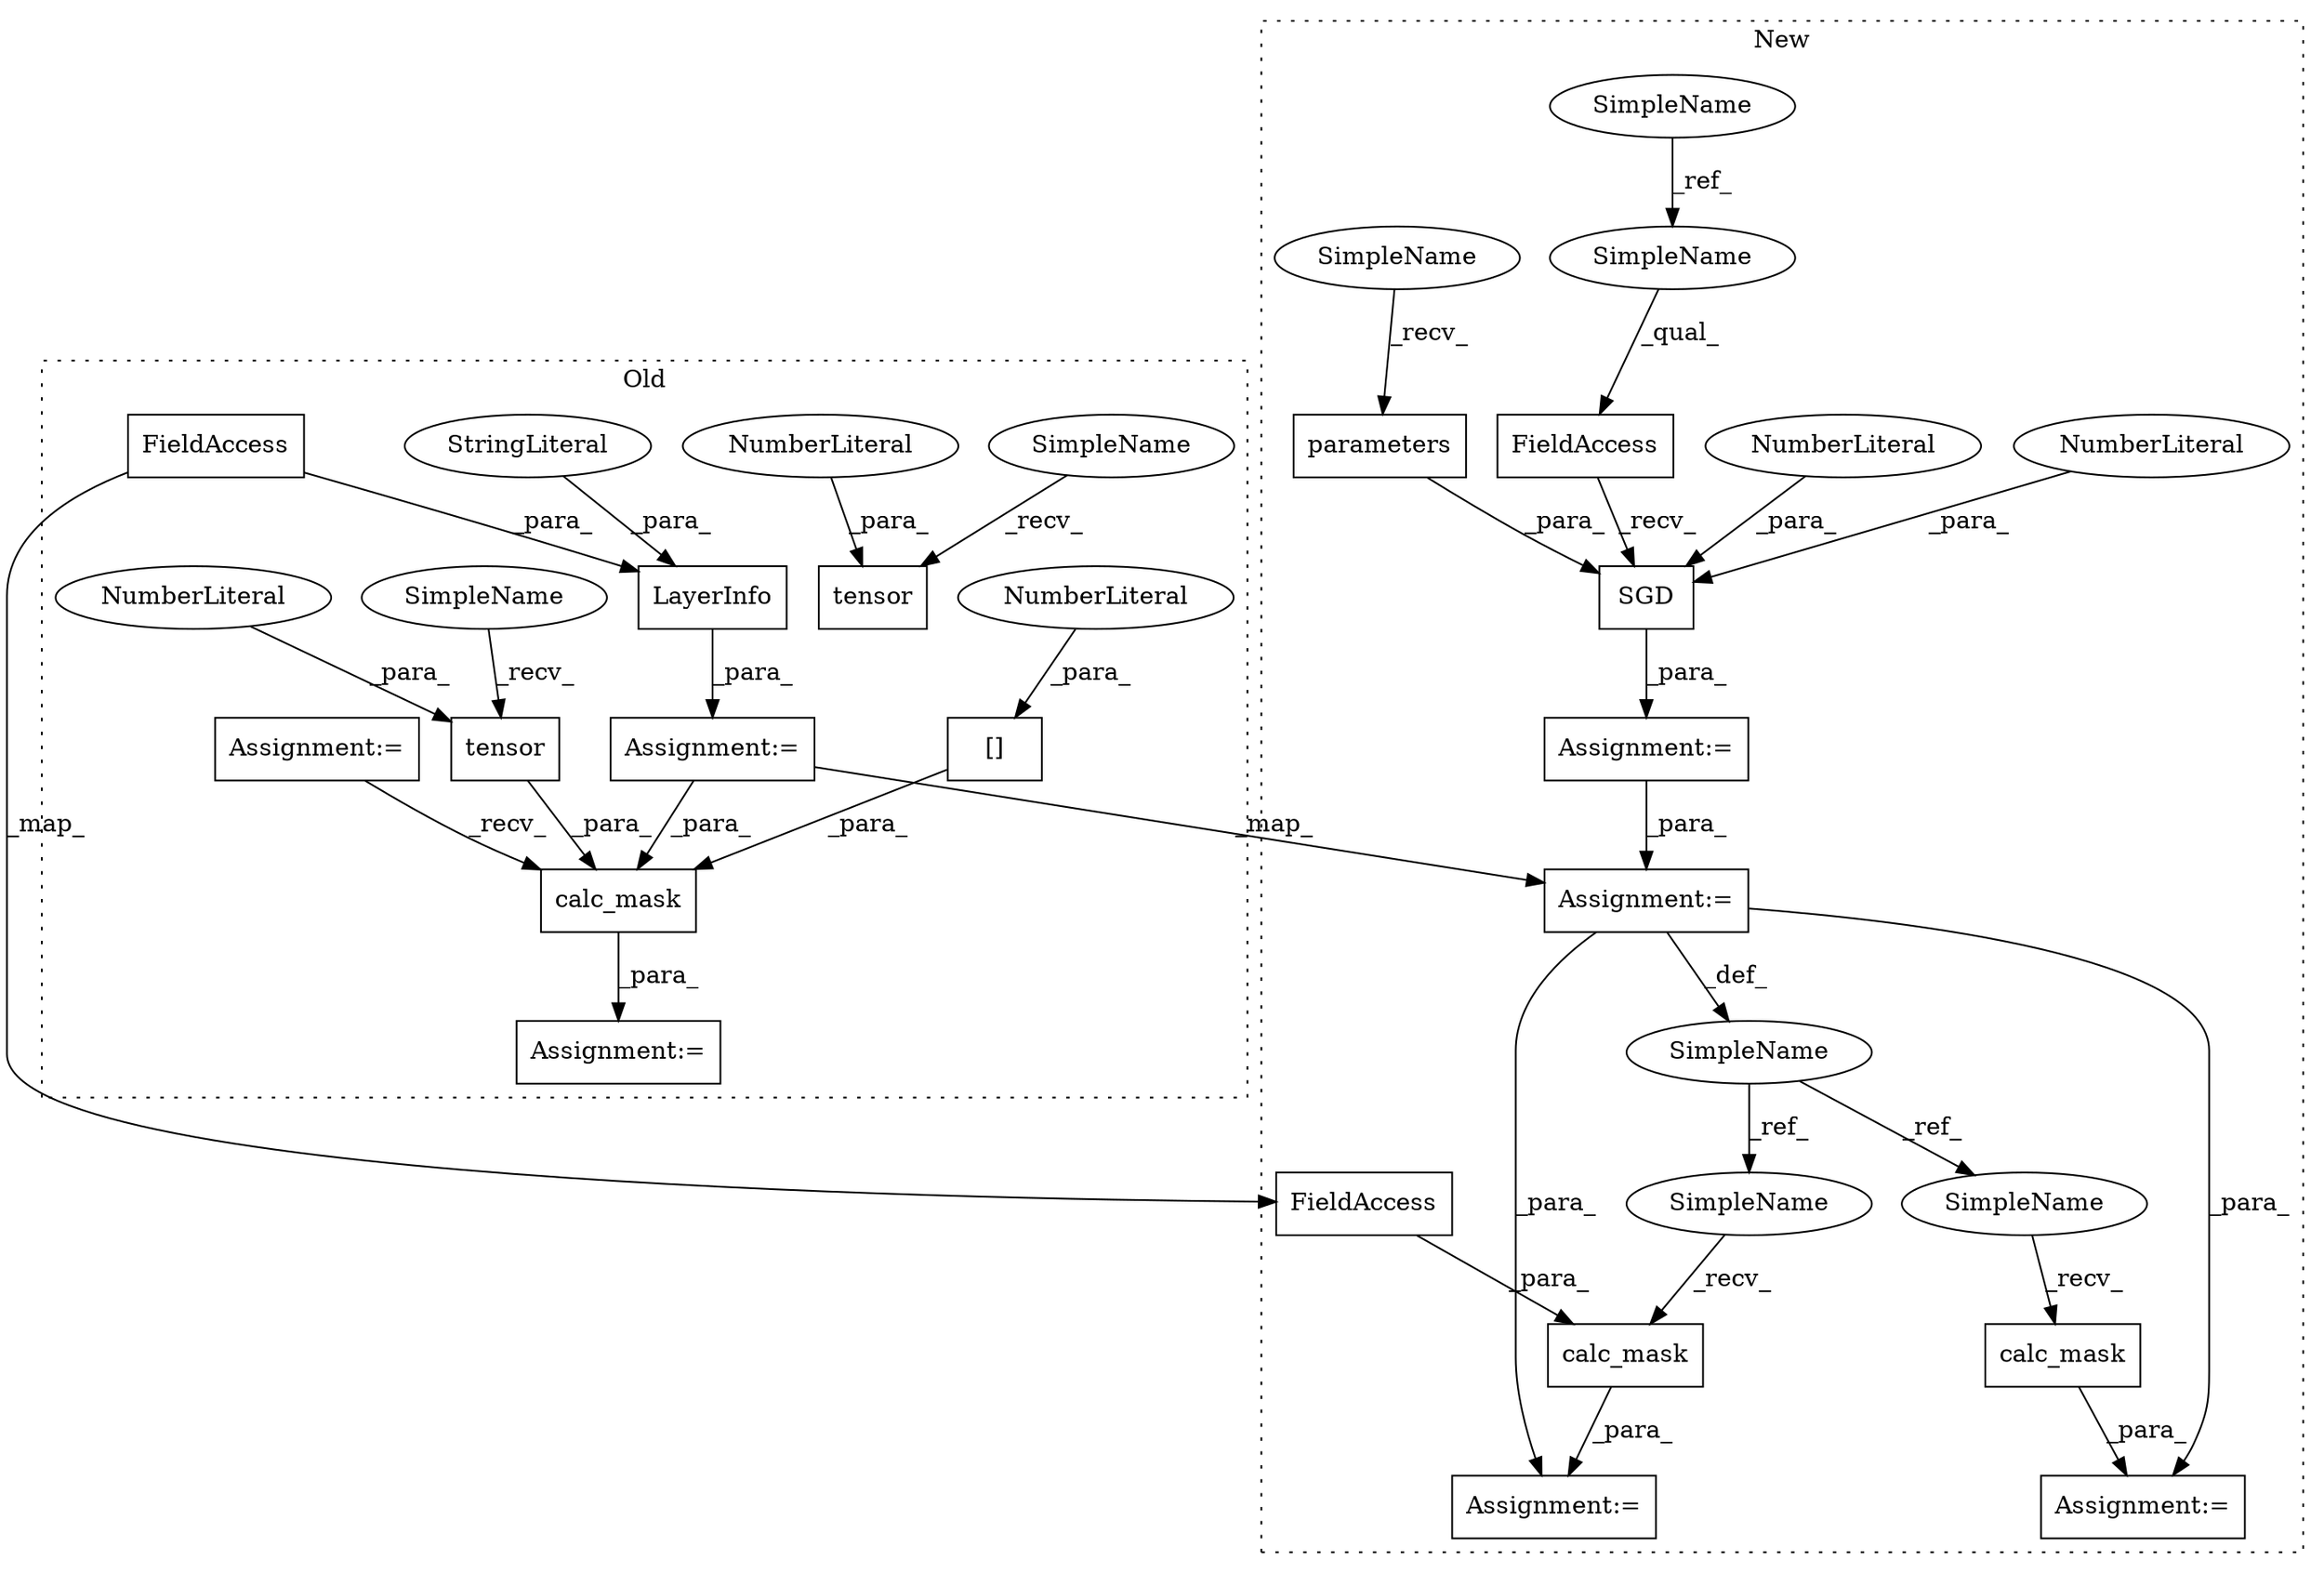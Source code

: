 digraph G {
subgraph cluster0 {
1 [label="LayerInfo" a="32" s="8288,8317" l="10,1" shape="box"];
5 [label="StringLiteral" a="45" s="8298" l="7" shape="ellipse"];
6 [label="calc_mask" a="32" s="8337,8384" l="10,1" shape="box"];
7 [label="[]" a="2" s="8354,8367" l="12,1" shape="box"];
8 [label="NumberLiteral" a="34" s="8366" l="1" shape="ellipse"];
9 [label="tensor" a="32" s="8375,8383" l="7,1" shape="box"];
10 [label="NumberLiteral" a="34" s="8382" l="1" shape="ellipse"];
11 [label="Assignment:=" a="7" s="8254" l="1" shape="box"];
18 [label="tensor" a="32" s="8232,8240" l="7,1" shape="box"];
19 [label="NumberLiteral" a="34" s="8239" l="1" shape="ellipse"];
21 [label="Assignment:=" a="7" s="8329" l="1" shape="box"];
24 [label="Assignment:=" a="7" s="7937" l="1" shape="box"];
27 [label="FieldAccess" a="22" s="8306" l="11" shape="box"];
32 [label="SimpleName" a="42" s="8369" l="5" shape="ellipse"];
33 [label="SimpleName" a="42" s="8226" l="5" shape="ellipse"];
label = "Old";
style="dotted";
}
subgraph cluster1 {
2 [label="calc_mask" a="32" s="8001,8022" l="10,1" shape="box"];
3 [label="SimpleName" a="42" s="7749" l="6" shape="ellipse"];
4 [label="calc_mask" a="32" s="7960,7981" l="10,1" shape="box"];
12 [label="Assignment:=" a="7" s="7755" l="1" shape="box"];
13 [label="SGD" a="32" s="7473,7504" l="4,1" shape="box"];
14 [label="NumberLiteral" a="34" s="7496" l="4" shape="ellipse"];
15 [label="NumberLiteral" a="34" s="7501" l="3" shape="ellipse"];
16 [label="FieldAccess" a="22" s="7461" l="11" shape="box"];
17 [label="SimpleName" a="42" s="7060" l="5" shape="ellipse"];
20 [label="Assignment:=" a="7" s="7993" l="1" shape="box"];
22 [label="Assignment:=" a="7" s="7460" l="1" shape="box"];
23 [label="Assignment:=" a="7" s="7952" l="1" shape="box"];
25 [label="parameters" a="32" s="7483" l="12" shape="box"];
26 [label="FieldAccess" a="22" s="8011" l="11" shape="box"];
28 [label="SimpleName" a="42" s="7994" l="6" shape="ellipse"];
29 [label="SimpleName" a="42" s="7953" l="6" shape="ellipse"];
30 [label="SimpleName" a="42" s="7461" l="5" shape="ellipse"];
31 [label="SimpleName" a="42" s="7477" l="5" shape="ellipse"];
label = "New";
style="dotted";
}
1 -> 11 [label="_para_"];
2 -> 20 [label="_para_"];
3 -> 29 [label="_ref_"];
3 -> 28 [label="_ref_"];
4 -> 23 [label="_para_"];
5 -> 1 [label="_para_"];
6 -> 21 [label="_para_"];
7 -> 6 [label="_para_"];
8 -> 7 [label="_para_"];
9 -> 6 [label="_para_"];
10 -> 9 [label="_para_"];
11 -> 6 [label="_para_"];
11 -> 12 [label="_map_"];
12 -> 20 [label="_para_"];
12 -> 23 [label="_para_"];
12 -> 3 [label="_def_"];
13 -> 22 [label="_para_"];
14 -> 13 [label="_para_"];
15 -> 13 [label="_para_"];
16 -> 13 [label="_recv_"];
17 -> 30 [label="_ref_"];
19 -> 18 [label="_para_"];
22 -> 12 [label="_para_"];
24 -> 6 [label="_recv_"];
25 -> 13 [label="_para_"];
26 -> 2 [label="_para_"];
27 -> 1 [label="_para_"];
27 -> 26 [label="_map_"];
28 -> 2 [label="_recv_"];
29 -> 4 [label="_recv_"];
30 -> 16 [label="_qual_"];
31 -> 25 [label="_recv_"];
32 -> 9 [label="_recv_"];
33 -> 18 [label="_recv_"];
}